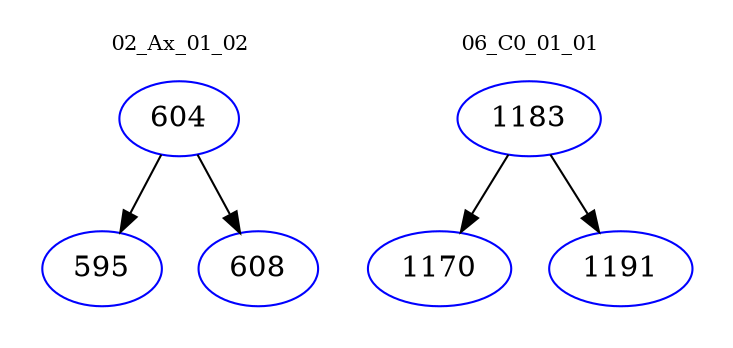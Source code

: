 digraph{
subgraph cluster_0 {
color = white
label = "02_Ax_01_02";
fontsize=10;
T0_604 [label="604", color="blue"]
T0_604 -> T0_595 [color="black"]
T0_595 [label="595", color="blue"]
T0_604 -> T0_608 [color="black"]
T0_608 [label="608", color="blue"]
}
subgraph cluster_1 {
color = white
label = "06_C0_01_01";
fontsize=10;
T1_1183 [label="1183", color="blue"]
T1_1183 -> T1_1170 [color="black"]
T1_1170 [label="1170", color="blue"]
T1_1183 -> T1_1191 [color="black"]
T1_1191 [label="1191", color="blue"]
}
}
